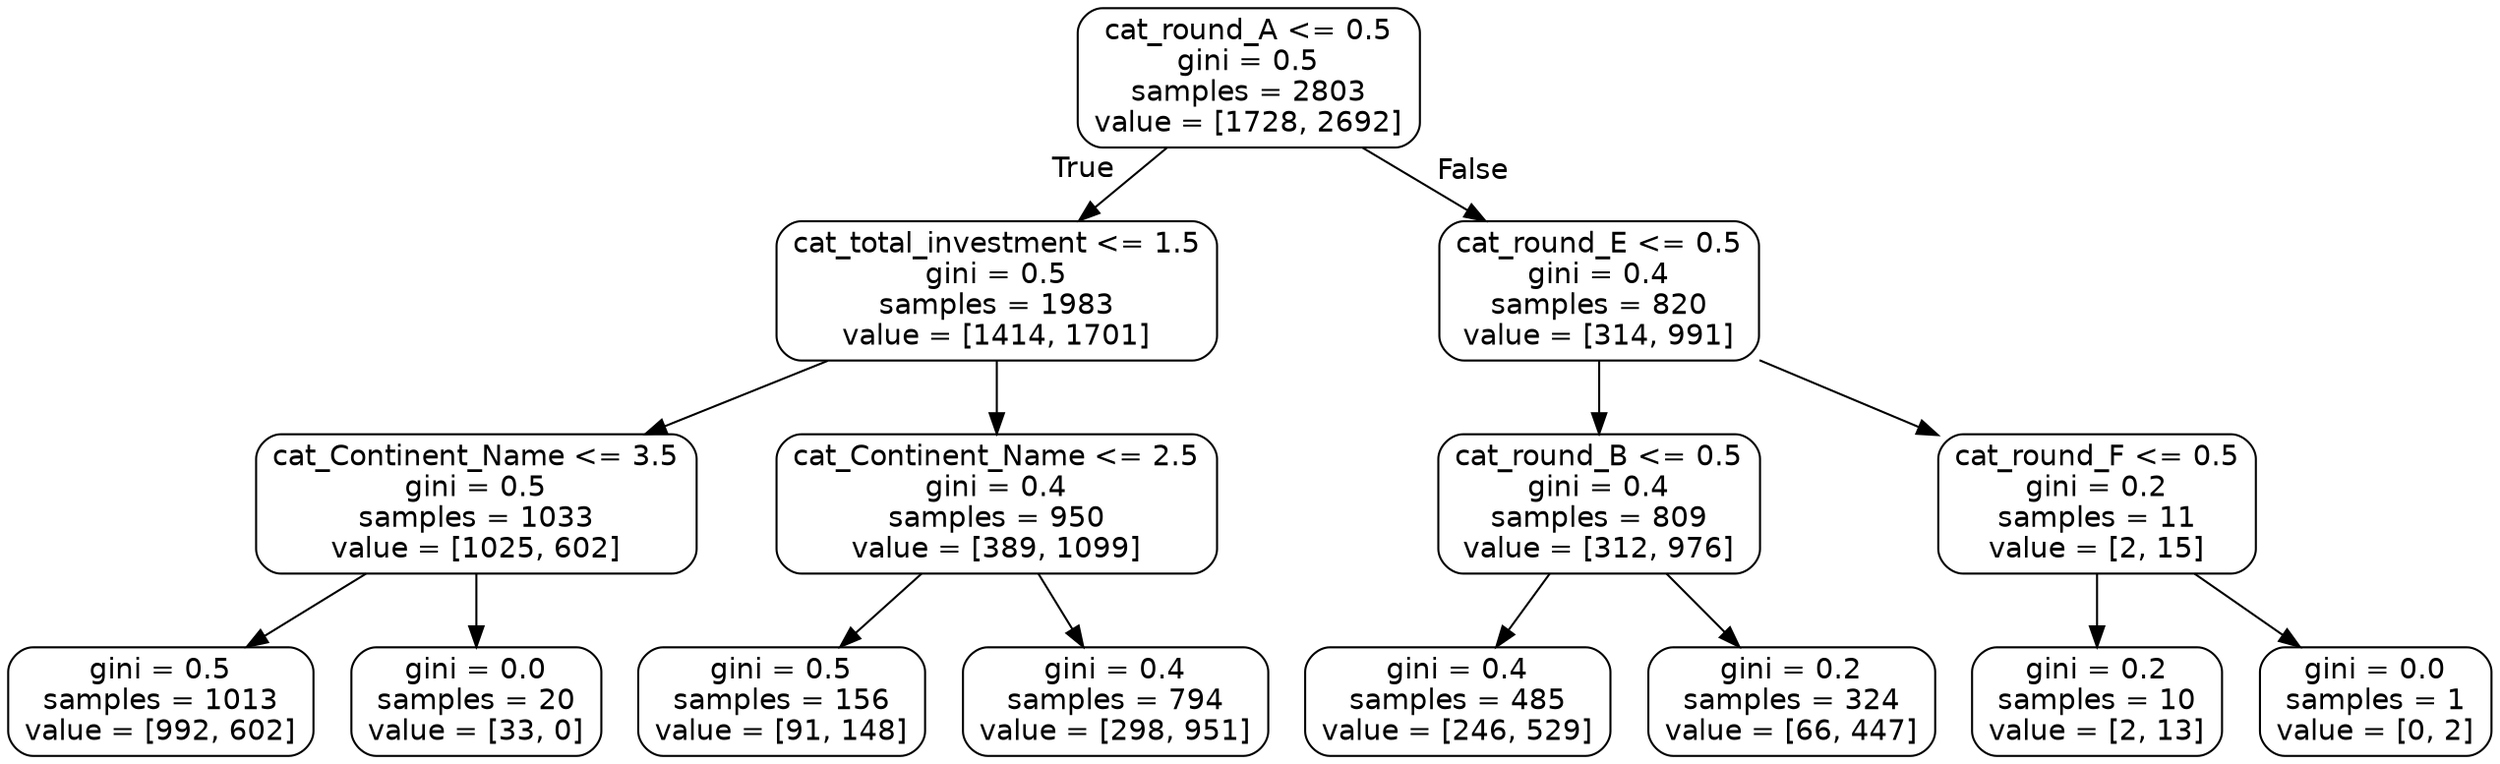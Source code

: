 digraph Tree {
node [shape=box, style="rounded", color="black", fontname=helvetica] ;
edge [fontname=helvetica] ;
0 [label="cat_round_A <= 0.5\ngini = 0.5\nsamples = 2803\nvalue = [1728, 2692]"] ;
1 [label="cat_total_investment <= 1.5\ngini = 0.5\nsamples = 1983\nvalue = [1414, 1701]"] ;
0 -> 1 [labeldistance=2.5, labelangle=45, headlabel="True"] ;
2 [label="cat_Continent_Name <= 3.5\ngini = 0.5\nsamples = 1033\nvalue = [1025, 602]"] ;
1 -> 2 ;
3 [label="gini = 0.5\nsamples = 1013\nvalue = [992, 602]"] ;
2 -> 3 ;
4 [label="gini = 0.0\nsamples = 20\nvalue = [33, 0]"] ;
2 -> 4 ;
5 [label="cat_Continent_Name <= 2.5\ngini = 0.4\nsamples = 950\nvalue = [389, 1099]"] ;
1 -> 5 ;
6 [label="gini = 0.5\nsamples = 156\nvalue = [91, 148]"] ;
5 -> 6 ;
7 [label="gini = 0.4\nsamples = 794\nvalue = [298, 951]"] ;
5 -> 7 ;
8 [label="cat_round_E <= 0.5\ngini = 0.4\nsamples = 820\nvalue = [314, 991]"] ;
0 -> 8 [labeldistance=2.5, labelangle=-45, headlabel="False"] ;
9 [label="cat_round_B <= 0.5\ngini = 0.4\nsamples = 809\nvalue = [312, 976]"] ;
8 -> 9 ;
10 [label="gini = 0.4\nsamples = 485\nvalue = [246, 529]"] ;
9 -> 10 ;
11 [label="gini = 0.2\nsamples = 324\nvalue = [66, 447]"] ;
9 -> 11 ;
12 [label="cat_round_F <= 0.5\ngini = 0.2\nsamples = 11\nvalue = [2, 15]"] ;
8 -> 12 ;
13 [label="gini = 0.2\nsamples = 10\nvalue = [2, 13]"] ;
12 -> 13 ;
14 [label="gini = 0.0\nsamples = 1\nvalue = [0, 2]"] ;
12 -> 14 ;
}